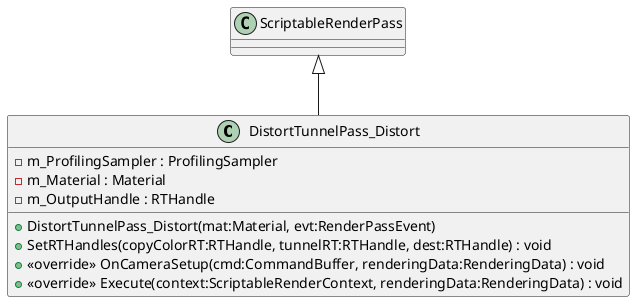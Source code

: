 @startuml
class DistortTunnelPass_Distort {
    - m_ProfilingSampler : ProfilingSampler
    - m_Material : Material
    - m_OutputHandle : RTHandle
    + DistortTunnelPass_Distort(mat:Material, evt:RenderPassEvent)
    + SetRTHandles(copyColorRT:RTHandle, tunnelRT:RTHandle, dest:RTHandle) : void
    + <<override>> OnCameraSetup(cmd:CommandBuffer, renderingData:RenderingData) : void
    + <<override>> Execute(context:ScriptableRenderContext, renderingData:RenderingData) : void
}
ScriptableRenderPass <|-- DistortTunnelPass_Distort
@enduml
